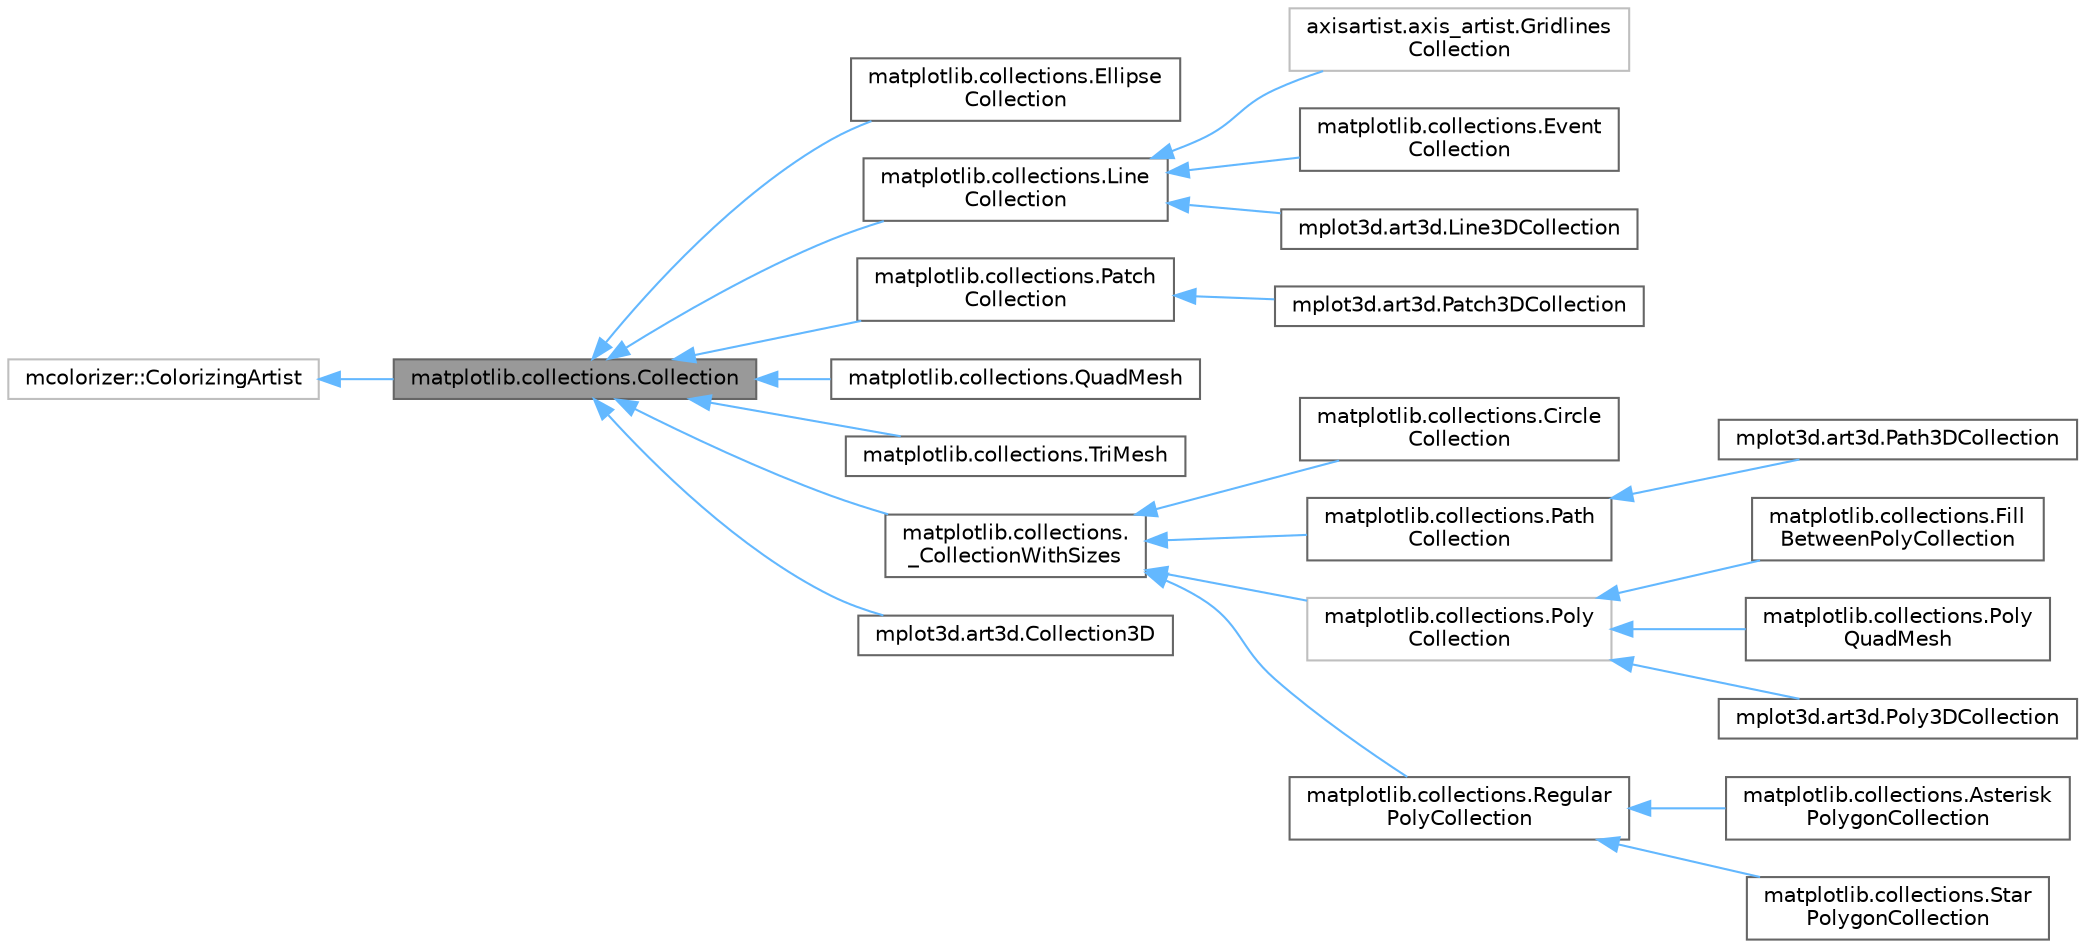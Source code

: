 digraph "matplotlib.collections.Collection"
{
 // LATEX_PDF_SIZE
  bgcolor="transparent";
  edge [fontname=Helvetica,fontsize=10,labelfontname=Helvetica,labelfontsize=10];
  node [fontname=Helvetica,fontsize=10,shape=box,height=0.2,width=0.4];
  rankdir="LR";
  Node1 [id="Node000001",label="matplotlib.collections.Collection",height=0.2,width=0.4,color="gray40", fillcolor="grey60", style="filled", fontcolor="black",tooltip=" "];
  Node2 -> Node1 [id="edge23_Node000001_Node000002",dir="back",color="steelblue1",style="solid",tooltip=" "];
  Node2 [id="Node000002",label="mcolorizer::ColorizingArtist",height=0.2,width=0.4,color="grey75", fillcolor="white", style="filled",tooltip=" "];
  Node1 -> Node3 [id="edge24_Node000001_Node000003",dir="back",color="steelblue1",style="solid",tooltip=" "];
  Node3 [id="Node000003",label="matplotlib.collections.Ellipse\lCollection",height=0.2,width=0.4,color="gray40", fillcolor="white", style="filled",URL="$da/de9/classmatplotlib_1_1collections_1_1EllipseCollection.html",tooltip=" "];
  Node1 -> Node4 [id="edge25_Node000001_Node000004",dir="back",color="steelblue1",style="solid",tooltip=" "];
  Node4 [id="Node000004",label="matplotlib.collections.Line\lCollection",height=0.2,width=0.4,color="gray40", fillcolor="white", style="filled",URL="$d5/dd6/classmatplotlib_1_1collections_1_1LineCollection.html",tooltip=" "];
  Node4 -> Node5 [id="edge26_Node000004_Node000005",dir="back",color="steelblue1",style="solid",tooltip=" "];
  Node5 [id="Node000005",label="axisartist.axis_artist.Gridlines\lCollection",height=0.2,width=0.4,color="grey75", fillcolor="white", style="filled",URL="$d9/d1c/classaxisartist_1_1axis__artist_1_1GridlinesCollection.html",tooltip=" "];
  Node4 -> Node6 [id="edge27_Node000004_Node000006",dir="back",color="steelblue1",style="solid",tooltip=" "];
  Node6 [id="Node000006",label="matplotlib.collections.Event\lCollection",height=0.2,width=0.4,color="gray40", fillcolor="white", style="filled",URL="$dd/d5b/classmatplotlib_1_1collections_1_1EventCollection.html",tooltip=" "];
  Node4 -> Node7 [id="edge28_Node000004_Node000007",dir="back",color="steelblue1",style="solid",tooltip=" "];
  Node7 [id="Node000007",label="mplot3d.art3d.Line3DCollection",height=0.2,width=0.4,color="gray40", fillcolor="white", style="filled",URL="$d9/dca/classmplot3d_1_1art3d_1_1Line3DCollection.html",tooltip=" "];
  Node1 -> Node8 [id="edge29_Node000001_Node000008",dir="back",color="steelblue1",style="solid",tooltip=" "];
  Node8 [id="Node000008",label="matplotlib.collections.Patch\lCollection",height=0.2,width=0.4,color="gray40", fillcolor="white", style="filled",URL="$d2/de1/classmatplotlib_1_1collections_1_1PatchCollection.html",tooltip=" "];
  Node8 -> Node9 [id="edge30_Node000008_Node000009",dir="back",color="steelblue1",style="solid",tooltip=" "];
  Node9 [id="Node000009",label="mplot3d.art3d.Patch3DCollection",height=0.2,width=0.4,color="gray40", fillcolor="white", style="filled",URL="$de/d32/classmplot3d_1_1art3d_1_1Patch3DCollection.html",tooltip=" "];
  Node1 -> Node10 [id="edge31_Node000001_Node000010",dir="back",color="steelblue1",style="solid",tooltip=" "];
  Node10 [id="Node000010",label="matplotlib.collections.QuadMesh",height=0.2,width=0.4,color="gray40", fillcolor="white", style="filled",URL="$dc/d8d/classmatplotlib_1_1collections_1_1QuadMesh.html",tooltip=" "];
  Node1 -> Node11 [id="edge32_Node000001_Node000011",dir="back",color="steelblue1",style="solid",tooltip=" "];
  Node11 [id="Node000011",label="matplotlib.collections.TriMesh",height=0.2,width=0.4,color="gray40", fillcolor="white", style="filled",URL="$dd/ddf/classmatplotlib_1_1collections_1_1TriMesh.html",tooltip=" "];
  Node1 -> Node12 [id="edge33_Node000001_Node000012",dir="back",color="steelblue1",style="solid",tooltip=" "];
  Node12 [id="Node000012",label="matplotlib.collections.\l_CollectionWithSizes",height=0.2,width=0.4,color="gray40", fillcolor="white", style="filled",URL="$dc/d4e/classmatplotlib_1_1collections_1_1__CollectionWithSizes.html",tooltip=" "];
  Node12 -> Node13 [id="edge34_Node000012_Node000013",dir="back",color="steelblue1",style="solid",tooltip=" "];
  Node13 [id="Node000013",label="matplotlib.collections.Circle\lCollection",height=0.2,width=0.4,color="gray40", fillcolor="white", style="filled",URL="$d6/d1c/classmatplotlib_1_1collections_1_1CircleCollection.html",tooltip=" "];
  Node12 -> Node14 [id="edge35_Node000012_Node000014",dir="back",color="steelblue1",style="solid",tooltip=" "];
  Node14 [id="Node000014",label="matplotlib.collections.Path\lCollection",height=0.2,width=0.4,color="gray40", fillcolor="white", style="filled",URL="$dc/d4d/classmatplotlib_1_1collections_1_1PathCollection.html",tooltip=" "];
  Node14 -> Node15 [id="edge36_Node000014_Node000015",dir="back",color="steelblue1",style="solid",tooltip=" "];
  Node15 [id="Node000015",label="mplot3d.art3d.Path3DCollection",height=0.2,width=0.4,color="gray40", fillcolor="white", style="filled",URL="$d2/db2/classmplot3d_1_1art3d_1_1Path3DCollection.html",tooltip=" "];
  Node12 -> Node16 [id="edge37_Node000012_Node000016",dir="back",color="steelblue1",style="solid",tooltip=" "];
  Node16 [id="Node000016",label="matplotlib.collections.Poly\lCollection",height=0.2,width=0.4,color="grey75", fillcolor="white", style="filled",URL="$d0/d5c/classmatplotlib_1_1collections_1_1PolyCollection.html",tooltip=" "];
  Node16 -> Node17 [id="edge38_Node000016_Node000017",dir="back",color="steelblue1",style="solid",tooltip=" "];
  Node17 [id="Node000017",label="matplotlib.collections.Fill\lBetweenPolyCollection",height=0.2,width=0.4,color="gray40", fillcolor="white", style="filled",URL="$da/dfc/classmatplotlib_1_1collections_1_1FillBetweenPolyCollection.html",tooltip=" "];
  Node16 -> Node18 [id="edge39_Node000016_Node000018",dir="back",color="steelblue1",style="solid",tooltip=" "];
  Node18 [id="Node000018",label="matplotlib.collections.Poly\lQuadMesh",height=0.2,width=0.4,color="gray40", fillcolor="white", style="filled",URL="$dc/da2/classmatplotlib_1_1collections_1_1PolyQuadMesh.html",tooltip=" "];
  Node16 -> Node19 [id="edge40_Node000016_Node000019",dir="back",color="steelblue1",style="solid",tooltip=" "];
  Node19 [id="Node000019",label="mplot3d.art3d.Poly3DCollection",height=0.2,width=0.4,color="gray40", fillcolor="white", style="filled",URL="$d4/da5/classmplot3d_1_1art3d_1_1Poly3DCollection.html",tooltip=" "];
  Node12 -> Node20 [id="edge41_Node000012_Node000020",dir="back",color="steelblue1",style="solid",tooltip=" "];
  Node20 [id="Node000020",label="matplotlib.collections.Regular\lPolyCollection",height=0.2,width=0.4,color="gray40", fillcolor="white", style="filled",URL="$db/d2a/classmatplotlib_1_1collections_1_1RegularPolyCollection.html",tooltip=" "];
  Node20 -> Node21 [id="edge42_Node000020_Node000021",dir="back",color="steelblue1",style="solid",tooltip=" "];
  Node21 [id="Node000021",label="matplotlib.collections.Asterisk\lPolygonCollection",height=0.2,width=0.4,color="gray40", fillcolor="white", style="filled",URL="$d1/dae/classmatplotlib_1_1collections_1_1AsteriskPolygonCollection.html",tooltip=" "];
  Node20 -> Node22 [id="edge43_Node000020_Node000022",dir="back",color="steelblue1",style="solid",tooltip=" "];
  Node22 [id="Node000022",label="matplotlib.collections.Star\lPolygonCollection",height=0.2,width=0.4,color="gray40", fillcolor="white", style="filled",URL="$d5/d0e/classmatplotlib_1_1collections_1_1StarPolygonCollection.html",tooltip=" "];
  Node1 -> Node23 [id="edge44_Node000001_Node000023",dir="back",color="steelblue1",style="solid",tooltip=" "];
  Node23 [id="Node000023",label="mplot3d.art3d.Collection3D",height=0.2,width=0.4,color="gray40", fillcolor="white", style="filled",URL="$dc/d9a/classmplot3d_1_1art3d_1_1Collection3D.html",tooltip=" "];
}
